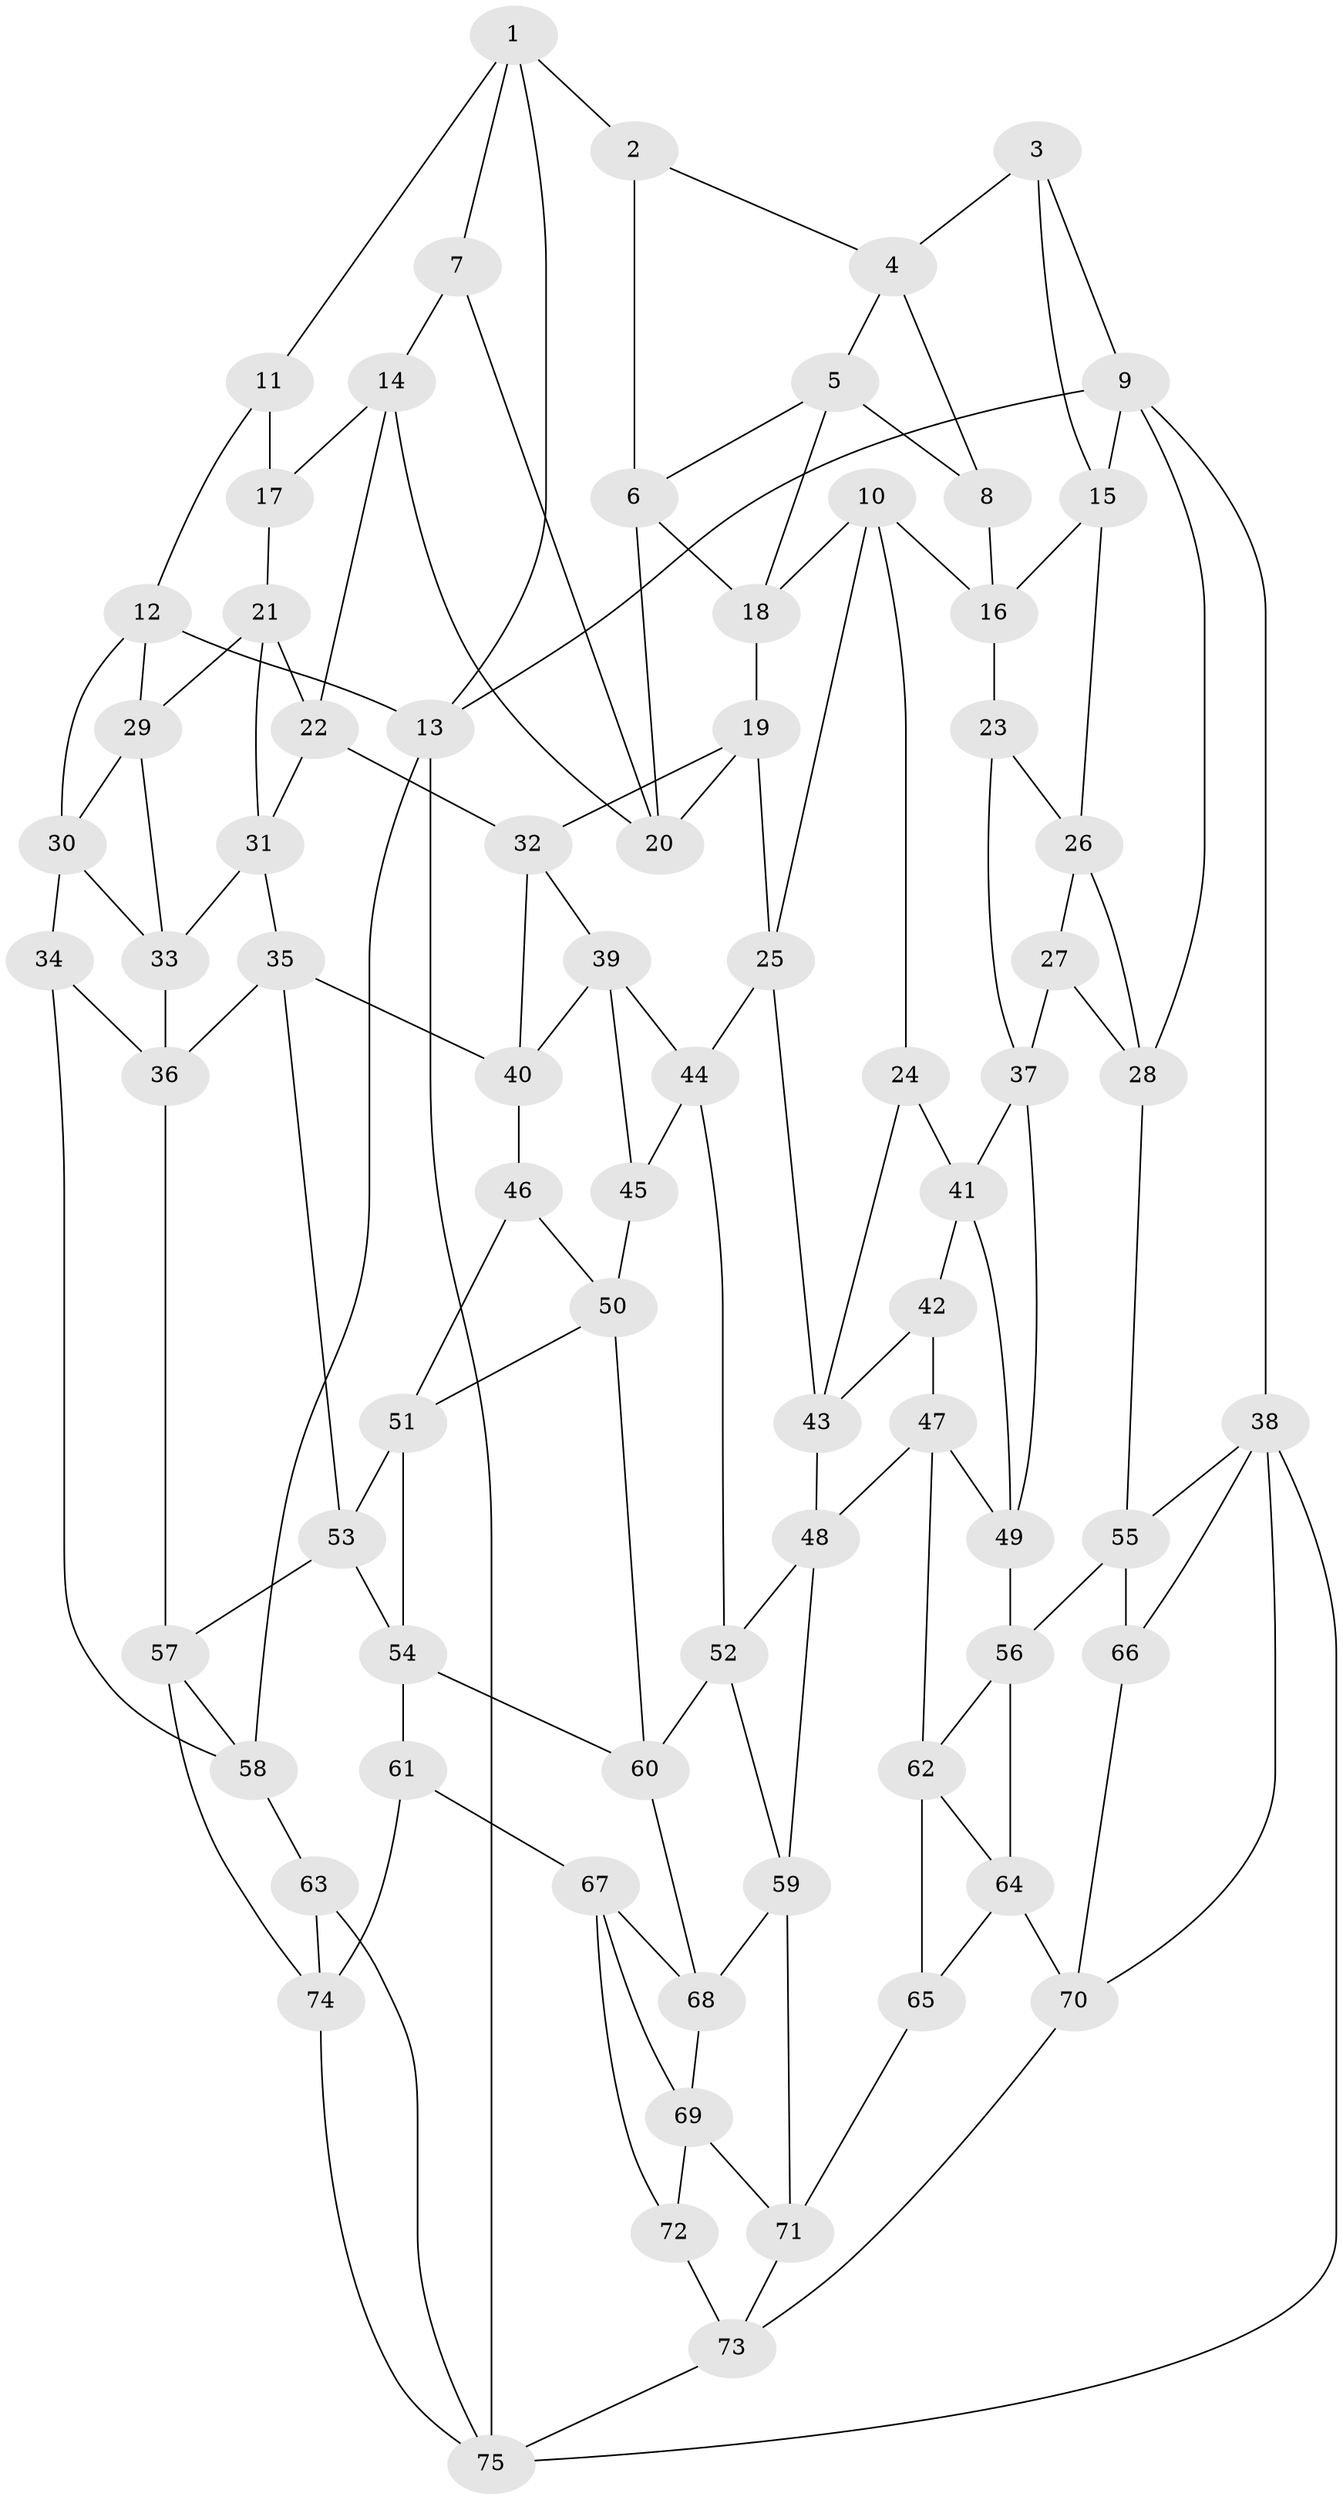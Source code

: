 // original degree distribution, {3: 0.013333333333333334, 6: 0.23333333333333334, 5: 0.5066666666666667, 4: 0.24666666666666667}
// Generated by graph-tools (version 1.1) at 2025/51/03/09/25 03:51:00]
// undirected, 75 vertices, 143 edges
graph export_dot {
graph [start="1"]
  node [color=gray90,style=filled];
  1;
  2;
  3;
  4;
  5;
  6;
  7;
  8;
  9;
  10;
  11;
  12;
  13;
  14;
  15;
  16;
  17;
  18;
  19;
  20;
  21;
  22;
  23;
  24;
  25;
  26;
  27;
  28;
  29;
  30;
  31;
  32;
  33;
  34;
  35;
  36;
  37;
  38;
  39;
  40;
  41;
  42;
  43;
  44;
  45;
  46;
  47;
  48;
  49;
  50;
  51;
  52;
  53;
  54;
  55;
  56;
  57;
  58;
  59;
  60;
  61;
  62;
  63;
  64;
  65;
  66;
  67;
  68;
  69;
  70;
  71;
  72;
  73;
  74;
  75;
  1 -- 2 [weight=1.0];
  1 -- 7 [weight=1.0];
  1 -- 11 [weight=1.0];
  1 -- 13 [weight=1.0];
  2 -- 4 [weight=1.0];
  2 -- 6 [weight=1.0];
  3 -- 4 [weight=1.0];
  3 -- 9 [weight=1.0];
  3 -- 15 [weight=1.0];
  4 -- 5 [weight=1.0];
  4 -- 8 [weight=1.0];
  5 -- 6 [weight=1.0];
  5 -- 8 [weight=1.0];
  5 -- 18 [weight=1.0];
  6 -- 18 [weight=1.0];
  6 -- 20 [weight=1.0];
  7 -- 14 [weight=1.0];
  7 -- 20 [weight=1.0];
  8 -- 16 [weight=1.0];
  9 -- 13 [weight=1.0];
  9 -- 15 [weight=1.0];
  9 -- 28 [weight=1.0];
  9 -- 38 [weight=1.0];
  10 -- 16 [weight=1.0];
  10 -- 18 [weight=1.0];
  10 -- 24 [weight=1.0];
  10 -- 25 [weight=1.0];
  11 -- 12 [weight=1.0];
  11 -- 17 [weight=2.0];
  12 -- 13 [weight=1.0];
  12 -- 29 [weight=1.0];
  12 -- 30 [weight=1.0];
  13 -- 58 [weight=1.0];
  13 -- 75 [weight=1.0];
  14 -- 17 [weight=1.0];
  14 -- 20 [weight=1.0];
  14 -- 22 [weight=1.0];
  15 -- 16 [weight=1.0];
  15 -- 26 [weight=1.0];
  16 -- 23 [weight=1.0];
  17 -- 21 [weight=1.0];
  18 -- 19 [weight=1.0];
  19 -- 20 [weight=1.0];
  19 -- 25 [weight=1.0];
  19 -- 32 [weight=1.0];
  21 -- 22 [weight=1.0];
  21 -- 29 [weight=1.0];
  21 -- 31 [weight=1.0];
  22 -- 31 [weight=1.0];
  22 -- 32 [weight=1.0];
  23 -- 26 [weight=1.0];
  23 -- 37 [weight=1.0];
  24 -- 41 [weight=1.0];
  24 -- 43 [weight=1.0];
  25 -- 43 [weight=1.0];
  25 -- 44 [weight=1.0];
  26 -- 27 [weight=1.0];
  26 -- 28 [weight=1.0];
  27 -- 28 [weight=1.0];
  27 -- 37 [weight=1.0];
  28 -- 55 [weight=1.0];
  29 -- 30 [weight=1.0];
  29 -- 33 [weight=1.0];
  30 -- 33 [weight=1.0];
  30 -- 34 [weight=1.0];
  31 -- 33 [weight=1.0];
  31 -- 35 [weight=1.0];
  32 -- 39 [weight=1.0];
  32 -- 40 [weight=1.0];
  33 -- 36 [weight=1.0];
  34 -- 36 [weight=1.0];
  34 -- 58 [weight=1.0];
  35 -- 36 [weight=1.0];
  35 -- 40 [weight=1.0];
  35 -- 53 [weight=1.0];
  36 -- 57 [weight=1.0];
  37 -- 41 [weight=1.0];
  37 -- 49 [weight=1.0];
  38 -- 55 [weight=1.0];
  38 -- 66 [weight=1.0];
  38 -- 70 [weight=1.0];
  38 -- 75 [weight=1.0];
  39 -- 40 [weight=1.0];
  39 -- 44 [weight=1.0];
  39 -- 45 [weight=1.0];
  40 -- 46 [weight=1.0];
  41 -- 42 [weight=1.0];
  41 -- 49 [weight=1.0];
  42 -- 43 [weight=1.0];
  42 -- 47 [weight=1.0];
  43 -- 48 [weight=1.0];
  44 -- 45 [weight=1.0];
  44 -- 52 [weight=1.0];
  45 -- 50 [weight=1.0];
  46 -- 50 [weight=1.0];
  46 -- 51 [weight=1.0];
  47 -- 48 [weight=1.0];
  47 -- 49 [weight=1.0];
  47 -- 62 [weight=1.0];
  48 -- 52 [weight=1.0];
  48 -- 59 [weight=1.0];
  49 -- 56 [weight=1.0];
  50 -- 51 [weight=1.0];
  50 -- 60 [weight=1.0];
  51 -- 53 [weight=1.0];
  51 -- 54 [weight=1.0];
  52 -- 59 [weight=1.0];
  52 -- 60 [weight=1.0];
  53 -- 54 [weight=1.0];
  53 -- 57 [weight=1.0];
  54 -- 60 [weight=1.0];
  54 -- 61 [weight=1.0];
  55 -- 56 [weight=1.0];
  55 -- 66 [weight=1.0];
  56 -- 62 [weight=1.0];
  56 -- 64 [weight=1.0];
  57 -- 58 [weight=1.0];
  57 -- 74 [weight=1.0];
  58 -- 63 [weight=1.0];
  59 -- 68 [weight=1.0];
  59 -- 71 [weight=1.0];
  60 -- 68 [weight=1.0];
  61 -- 67 [weight=1.0];
  61 -- 74 [weight=1.0];
  62 -- 64 [weight=1.0];
  62 -- 65 [weight=1.0];
  63 -- 74 [weight=1.0];
  63 -- 75 [weight=1.0];
  64 -- 65 [weight=1.0];
  64 -- 70 [weight=1.0];
  65 -- 71 [weight=1.0];
  66 -- 70 [weight=1.0];
  67 -- 68 [weight=1.0];
  67 -- 69 [weight=1.0];
  67 -- 72 [weight=1.0];
  68 -- 69 [weight=1.0];
  69 -- 71 [weight=1.0];
  69 -- 72 [weight=1.0];
  70 -- 73 [weight=1.0];
  71 -- 73 [weight=1.0];
  72 -- 73 [weight=1.0];
  73 -- 75 [weight=1.0];
  74 -- 75 [weight=1.0];
}

